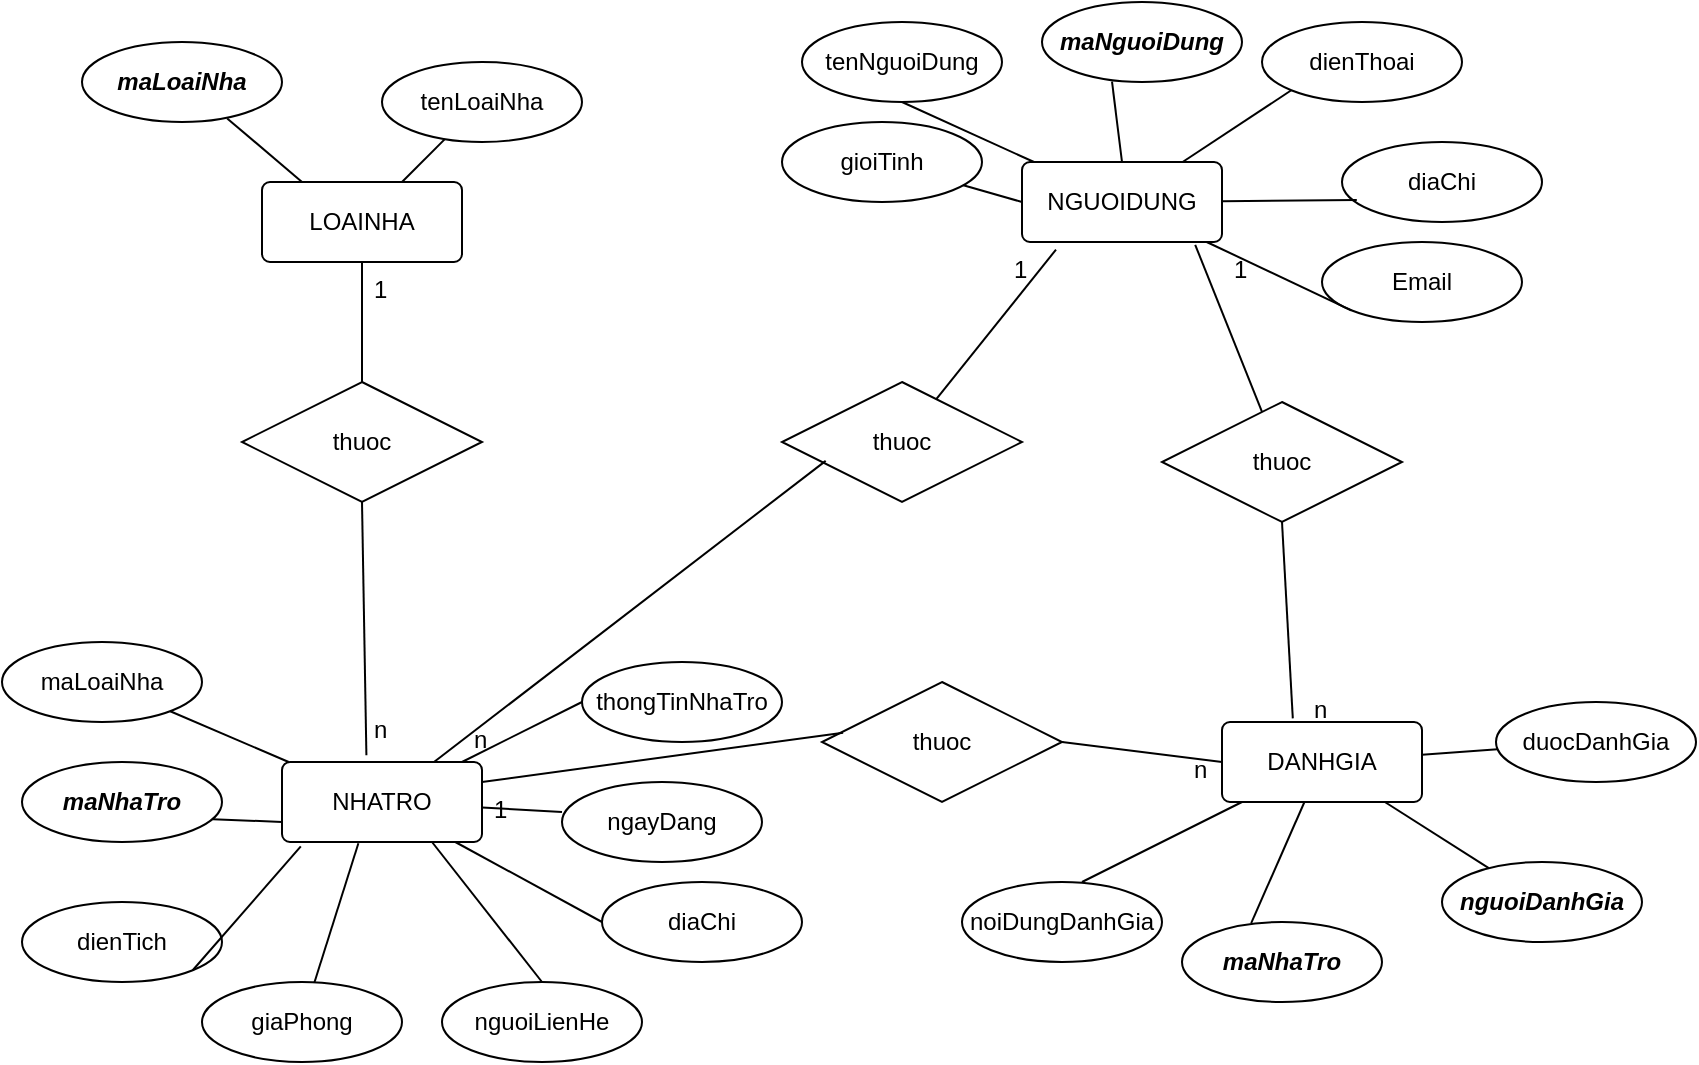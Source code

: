 <mxfile version="17.2.4" type="device"><diagram id="0CLla9Udjh7UCCqv1CQx" name="Page-1"><mxGraphModel dx="1865" dy="571" grid="1" gridSize="10" guides="1" tooltips="1" connect="1" arrows="1" fold="1" page="1" pageScale="1" pageWidth="827" pageHeight="1169" math="0" shadow="0"><root><mxCell id="0"/><mxCell id="1" parent="0"/><mxCell id="BFQ6tM0d3d5Bdrq30-ar-1" value="LOAINHA" style="rounded=1;arcSize=10;whiteSpace=wrap;html=1;align=center;" vertex="1" parent="1"><mxGeometry x="110" y="90" width="100" height="40" as="geometry"/></mxCell><mxCell id="BFQ6tM0d3d5Bdrq30-ar-2" value="NGUOIDUNG" style="rounded=1;arcSize=10;whiteSpace=wrap;html=1;align=center;" vertex="1" parent="1"><mxGeometry x="490" y="80" width="100" height="40" as="geometry"/></mxCell><mxCell id="BFQ6tM0d3d5Bdrq30-ar-3" value="DANHGIA" style="rounded=1;arcSize=10;whiteSpace=wrap;html=1;align=center;" vertex="1" parent="1"><mxGeometry x="590" y="360" width="100" height="40" as="geometry"/></mxCell><mxCell id="BFQ6tM0d3d5Bdrq30-ar-4" value="NHATRO" style="rounded=1;arcSize=10;whiteSpace=wrap;html=1;align=center;" vertex="1" parent="1"><mxGeometry x="120" y="380" width="100" height="40" as="geometry"/></mxCell><mxCell id="BFQ6tM0d3d5Bdrq30-ar-5" value="&lt;b&gt;&lt;i&gt;maLoaiNha&lt;/i&gt;&lt;/b&gt;" style="ellipse;whiteSpace=wrap;html=1;align=center;" vertex="1" parent="1"><mxGeometry x="20" y="20" width="100" height="40" as="geometry"/></mxCell><mxCell id="BFQ6tM0d3d5Bdrq30-ar-6" value="tenLoaiNha" style="ellipse;whiteSpace=wrap;html=1;align=center;" vertex="1" parent="1"><mxGeometry x="170" y="30" width="100" height="40" as="geometry"/></mxCell><mxCell id="BFQ6tM0d3d5Bdrq30-ar-7" value="maLoaiNha" style="ellipse;whiteSpace=wrap;html=1;align=center;" vertex="1" parent="1"><mxGeometry x="-20" y="320" width="100" height="40" as="geometry"/></mxCell><mxCell id="BFQ6tM0d3d5Bdrq30-ar-9" value="dienTich" style="ellipse;whiteSpace=wrap;html=1;align=center;" vertex="1" parent="1"><mxGeometry x="-10" y="450" width="100" height="40" as="geometry"/></mxCell><mxCell id="BFQ6tM0d3d5Bdrq30-ar-10" value="&lt;b&gt;&lt;i&gt;maNhaTro&lt;/i&gt;&lt;/b&gt;" style="ellipse;whiteSpace=wrap;html=1;align=center;" vertex="1" parent="1"><mxGeometry x="-10" y="380" width="100" height="40" as="geometry"/></mxCell><mxCell id="BFQ6tM0d3d5Bdrq30-ar-11" value="giaPhong" style="ellipse;whiteSpace=wrap;html=1;align=center;" vertex="1" parent="1"><mxGeometry x="80" y="490" width="100" height="40" as="geometry"/></mxCell><mxCell id="BFQ6tM0d3d5Bdrq30-ar-12" value="diaChi" style="ellipse;whiteSpace=wrap;html=1;align=center;" vertex="1" parent="1"><mxGeometry x="280" y="440" width="100" height="40" as="geometry"/></mxCell><mxCell id="BFQ6tM0d3d5Bdrq30-ar-13" value="thongTinNhaTro" style="ellipse;whiteSpace=wrap;html=1;align=center;" vertex="1" parent="1"><mxGeometry x="270" y="330" width="100" height="40" as="geometry"/></mxCell><mxCell id="BFQ6tM0d3d5Bdrq30-ar-14" value="ngayDang" style="ellipse;whiteSpace=wrap;html=1;align=center;" vertex="1" parent="1"><mxGeometry x="260" y="390" width="100" height="40" as="geometry"/></mxCell><mxCell id="BFQ6tM0d3d5Bdrq30-ar-15" value="nguoiLienHe" style="ellipse;whiteSpace=wrap;html=1;align=center;" vertex="1" parent="1"><mxGeometry x="200" y="490" width="100" height="40" as="geometry"/></mxCell><mxCell id="BFQ6tM0d3d5Bdrq30-ar-17" value="noiDungDanhGia" style="ellipse;whiteSpace=wrap;html=1;align=center;" vertex="1" parent="1"><mxGeometry x="460" y="440" width="100" height="40" as="geometry"/></mxCell><mxCell id="BFQ6tM0d3d5Bdrq30-ar-18" value="&lt;b&gt;&lt;i&gt;maNhaTro&lt;/i&gt;&lt;/b&gt;" style="ellipse;whiteSpace=wrap;html=1;align=center;" vertex="1" parent="1"><mxGeometry x="570" y="460" width="100" height="40" as="geometry"/></mxCell><mxCell id="BFQ6tM0d3d5Bdrq30-ar-19" value="&lt;b&gt;&lt;i&gt;nguoiDanhGia&lt;/i&gt;&lt;/b&gt;" style="ellipse;whiteSpace=wrap;html=1;align=center;" vertex="1" parent="1"><mxGeometry x="700" y="430" width="100" height="40" as="geometry"/></mxCell><mxCell id="BFQ6tM0d3d5Bdrq30-ar-20" value="duocDanhGia" style="ellipse;whiteSpace=wrap;html=1;align=center;" vertex="1" parent="1"><mxGeometry x="727" y="350" width="100" height="40" as="geometry"/></mxCell><mxCell id="BFQ6tM0d3d5Bdrq30-ar-21" value="tenNguoiDung" style="ellipse;whiteSpace=wrap;html=1;align=center;" vertex="1" parent="1"><mxGeometry x="380" y="10" width="100" height="40" as="geometry"/></mxCell><mxCell id="BFQ6tM0d3d5Bdrq30-ar-22" value="&lt;b&gt;&lt;i&gt;maNguoiDung&lt;/i&gt;&lt;/b&gt;" style="ellipse;whiteSpace=wrap;html=1;align=center;" vertex="1" parent="1"><mxGeometry x="500" width="100" height="40" as="geometry"/></mxCell><mxCell id="BFQ6tM0d3d5Bdrq30-ar-23" value="dienThoai" style="ellipse;whiteSpace=wrap;html=1;align=center;" vertex="1" parent="1"><mxGeometry x="610" y="10" width="100" height="40" as="geometry"/></mxCell><mxCell id="BFQ6tM0d3d5Bdrq30-ar-25" value="diaChi" style="ellipse;whiteSpace=wrap;html=1;align=center;" vertex="1" parent="1"><mxGeometry x="650" y="70" width="100" height="40" as="geometry"/></mxCell><mxCell id="BFQ6tM0d3d5Bdrq30-ar-26" style="edgeStyle=orthogonalEdgeStyle;rounded=0;orthogonalLoop=1;jettySize=auto;html=1;exitX=0.5;exitY=1;exitDx=0;exitDy=0;" edge="1" parent="1" source="BFQ6tM0d3d5Bdrq30-ar-25" target="BFQ6tM0d3d5Bdrq30-ar-25"><mxGeometry relative="1" as="geometry"/></mxCell><mxCell id="BFQ6tM0d3d5Bdrq30-ar-28" value="Email" style="ellipse;whiteSpace=wrap;html=1;align=center;" vertex="1" parent="1"><mxGeometry x="640" y="120" width="100" height="40" as="geometry"/></mxCell><mxCell id="BFQ6tM0d3d5Bdrq30-ar-30" value="gioiTinh" style="ellipse;whiteSpace=wrap;html=1;align=center;" vertex="1" parent="1"><mxGeometry x="370" y="60" width="100" height="40" as="geometry"/></mxCell><mxCell id="BFQ6tM0d3d5Bdrq30-ar-35" value="thuoc" style="shape=rhombus;perimeter=rhombusPerimeter;whiteSpace=wrap;html=1;align=center;" vertex="1" parent="1"><mxGeometry x="100" y="190" width="120" height="60" as="geometry"/></mxCell><mxCell id="BFQ6tM0d3d5Bdrq30-ar-88" value="" style="endArrow=none;html=1;rounded=0;" edge="1" parent="1" source="BFQ6tM0d3d5Bdrq30-ar-6" target="BFQ6tM0d3d5Bdrq30-ar-1"><mxGeometry relative="1" as="geometry"><mxPoint x="250" y="300" as="sourcePoint"/><mxPoint x="410" y="300" as="targetPoint"/></mxGeometry></mxCell><mxCell id="BFQ6tM0d3d5Bdrq30-ar-89" value="" style="endArrow=none;html=1;rounded=0;entryX=0.866;entryY=1.035;entryDx=0;entryDy=0;entryPerimeter=0;" edge="1" parent="1" source="BFQ6tM0d3d5Bdrq30-ar-95" target="BFQ6tM0d3d5Bdrq30-ar-2"><mxGeometry relative="1" as="geometry"><mxPoint x="250" y="300" as="sourcePoint"/><mxPoint x="410" y="300" as="targetPoint"/></mxGeometry></mxCell><mxCell id="BFQ6tM0d3d5Bdrq30-ar-90" value="" style="endArrow=none;html=1;rounded=0;entryX=0.17;entryY=1.095;entryDx=0;entryDy=0;entryPerimeter=0;" edge="1" parent="1" source="BFQ6tM0d3d5Bdrq30-ar-96" target="BFQ6tM0d3d5Bdrq30-ar-2"><mxGeometry relative="1" as="geometry"><mxPoint x="250" y="300" as="sourcePoint"/><mxPoint x="410" y="300" as="targetPoint"/></mxGeometry></mxCell><mxCell id="BFQ6tM0d3d5Bdrq30-ar-91" value="" style="endArrow=none;html=1;rounded=0;exitX=0.5;exitY=1;exitDx=0;exitDy=0;entryX=0.422;entryY=-0.085;entryDx=0;entryDy=0;entryPerimeter=0;" edge="1" parent="1" source="BFQ6tM0d3d5Bdrq30-ar-35" target="BFQ6tM0d3d5Bdrq30-ar-4"><mxGeometry relative="1" as="geometry"><mxPoint x="250" y="300" as="sourcePoint"/><mxPoint x="410" y="300" as="targetPoint"/></mxGeometry></mxCell><mxCell id="BFQ6tM0d3d5Bdrq30-ar-92" value="" style="endArrow=none;html=1;rounded=0;exitX=0.5;exitY=1;exitDx=0;exitDy=0;" edge="1" parent="1" source="BFQ6tM0d3d5Bdrq30-ar-1" target="BFQ6tM0d3d5Bdrq30-ar-35"><mxGeometry relative="1" as="geometry"><mxPoint x="250" y="300" as="sourcePoint"/><mxPoint x="410" y="300" as="targetPoint"/></mxGeometry></mxCell><mxCell id="BFQ6tM0d3d5Bdrq30-ar-93" value="" style="endArrow=none;html=1;rounded=0;exitX=0.726;exitY=0.955;exitDx=0;exitDy=0;exitPerimeter=0;" edge="1" parent="1" source="BFQ6tM0d3d5Bdrq30-ar-5"><mxGeometry relative="1" as="geometry"><mxPoint x="250" y="300" as="sourcePoint"/><mxPoint x="130" y="90" as="targetPoint"/></mxGeometry></mxCell><mxCell id="BFQ6tM0d3d5Bdrq30-ar-94" value="thuoc" style="shape=rhombus;perimeter=rhombusPerimeter;whiteSpace=wrap;html=1;align=center;" vertex="1" parent="1"><mxGeometry x="390" y="340" width="120" height="60" as="geometry"/></mxCell><mxCell id="BFQ6tM0d3d5Bdrq30-ar-95" value="thuoc" style="shape=rhombus;perimeter=rhombusPerimeter;whiteSpace=wrap;html=1;align=center;" vertex="1" parent="1"><mxGeometry x="560" y="200" width="120" height="60" as="geometry"/></mxCell><mxCell id="BFQ6tM0d3d5Bdrq30-ar-96" value="thuoc" style="shape=rhombus;perimeter=rhombusPerimeter;whiteSpace=wrap;html=1;align=center;" vertex="1" parent="1"><mxGeometry x="370" y="190" width="120" height="60" as="geometry"/></mxCell><mxCell id="BFQ6tM0d3d5Bdrq30-ar-97" value="" style="endArrow=none;html=1;rounded=0;" edge="1" parent="1" source="BFQ6tM0d3d5Bdrq30-ar-3" target="BFQ6tM0d3d5Bdrq30-ar-19"><mxGeometry relative="1" as="geometry"><mxPoint x="250" y="300" as="sourcePoint"/><mxPoint x="410" y="300" as="targetPoint"/></mxGeometry></mxCell><mxCell id="BFQ6tM0d3d5Bdrq30-ar-98" value="" style="endArrow=none;html=1;rounded=0;entryX=0.346;entryY=0.015;entryDx=0;entryDy=0;entryPerimeter=0;" edge="1" parent="1" source="BFQ6tM0d3d5Bdrq30-ar-3" target="BFQ6tM0d3d5Bdrq30-ar-18"><mxGeometry relative="1" as="geometry"><mxPoint x="250" y="300" as="sourcePoint"/><mxPoint x="410" y="300" as="targetPoint"/></mxGeometry></mxCell><mxCell id="BFQ6tM0d3d5Bdrq30-ar-99" value="" style="endArrow=none;html=1;rounded=0;exitX=0.6;exitY=0;exitDx=0;exitDy=0;exitPerimeter=0;" edge="1" parent="1" source="BFQ6tM0d3d5Bdrq30-ar-17" target="BFQ6tM0d3d5Bdrq30-ar-3"><mxGeometry relative="1" as="geometry"><mxPoint x="250" y="300" as="sourcePoint"/><mxPoint x="410" y="300" as="targetPoint"/></mxGeometry></mxCell><mxCell id="BFQ6tM0d3d5Bdrq30-ar-100" value="" style="endArrow=none;html=1;rounded=0;exitX=0;exitY=0.5;exitDx=0;exitDy=0;" edge="1" parent="1" source="BFQ6tM0d3d5Bdrq30-ar-13" target="BFQ6tM0d3d5Bdrq30-ar-4"><mxGeometry relative="1" as="geometry"><mxPoint x="250" y="300" as="sourcePoint"/><mxPoint x="410" y="300" as="targetPoint"/></mxGeometry></mxCell><mxCell id="BFQ6tM0d3d5Bdrq30-ar-101" value="" style="endArrow=none;html=1;rounded=0;exitX=1;exitY=0.5;exitDx=0;exitDy=0;" edge="1" parent="1" source="BFQ6tM0d3d5Bdrq30-ar-115" target="BFQ6tM0d3d5Bdrq30-ar-4"><mxGeometry relative="1" as="geometry"><mxPoint x="250" y="300" as="sourcePoint"/><mxPoint x="410" y="300" as="targetPoint"/></mxGeometry></mxCell><mxCell id="BFQ6tM0d3d5Bdrq30-ar-102" value="" style="endArrow=none;html=1;rounded=0;exitX=0;exitY=0.5;exitDx=0;exitDy=0;" edge="1" parent="1" source="BFQ6tM0d3d5Bdrq30-ar-12" target="BFQ6tM0d3d5Bdrq30-ar-4"><mxGeometry relative="1" as="geometry"><mxPoint x="250" y="300" as="sourcePoint"/><mxPoint x="410" y="300" as="targetPoint"/></mxGeometry></mxCell><mxCell id="BFQ6tM0d3d5Bdrq30-ar-103" value="" style="endArrow=none;html=1;rounded=0;entryX=0.5;entryY=0;entryDx=0;entryDy=0;exitX=0.75;exitY=1;exitDx=0;exitDy=0;" edge="1" parent="1" source="BFQ6tM0d3d5Bdrq30-ar-4" target="BFQ6tM0d3d5Bdrq30-ar-15"><mxGeometry relative="1" as="geometry"><mxPoint x="250" y="300" as="sourcePoint"/><mxPoint x="410" y="300" as="targetPoint"/></mxGeometry></mxCell><mxCell id="BFQ6tM0d3d5Bdrq30-ar-104" value="" style="endArrow=none;html=1;rounded=0;exitX=0.382;exitY=1.015;exitDx=0;exitDy=0;exitPerimeter=0;" edge="1" parent="1" source="BFQ6tM0d3d5Bdrq30-ar-4" target="BFQ6tM0d3d5Bdrq30-ar-11"><mxGeometry relative="1" as="geometry"><mxPoint x="180" y="300" as="sourcePoint"/><mxPoint x="340" y="300" as="targetPoint"/></mxGeometry></mxCell><mxCell id="BFQ6tM0d3d5Bdrq30-ar-105" value="" style="endArrow=none;html=1;rounded=0;entryX=1;entryY=1;entryDx=0;entryDy=0;exitX=0.094;exitY=1.055;exitDx=0;exitDy=0;exitPerimeter=0;" edge="1" parent="1" source="BFQ6tM0d3d5Bdrq30-ar-4" target="BFQ6tM0d3d5Bdrq30-ar-9"><mxGeometry relative="1" as="geometry"><mxPoint x="250" y="300" as="sourcePoint"/><mxPoint x="410" y="300" as="targetPoint"/></mxGeometry></mxCell><mxCell id="BFQ6tM0d3d5Bdrq30-ar-106" value="" style="endArrow=none;html=1;rounded=0;exitX=0.954;exitY=0.715;exitDx=0;exitDy=0;exitPerimeter=0;entryX=0;entryY=0.75;entryDx=0;entryDy=0;" edge="1" parent="1" source="BFQ6tM0d3d5Bdrq30-ar-10" target="BFQ6tM0d3d5Bdrq30-ar-4"><mxGeometry relative="1" as="geometry"><mxPoint x="250" y="300" as="sourcePoint"/><mxPoint x="410" y="300" as="targetPoint"/></mxGeometry></mxCell><mxCell id="BFQ6tM0d3d5Bdrq30-ar-107" value="" style="endArrow=none;html=1;rounded=0;" edge="1" parent="1" source="BFQ6tM0d3d5Bdrq30-ar-4" target="BFQ6tM0d3d5Bdrq30-ar-7"><mxGeometry relative="1" as="geometry"><mxPoint x="250" y="300" as="sourcePoint"/><mxPoint x="410" y="300" as="targetPoint"/></mxGeometry></mxCell><mxCell id="BFQ6tM0d3d5Bdrq30-ar-108" value="" style="endArrow=none;html=1;rounded=0;entryX=0;entryY=0.5;entryDx=0;entryDy=0;exitX=1;exitY=0.5;exitDx=0;exitDy=0;" edge="1" parent="1" source="BFQ6tM0d3d5Bdrq30-ar-94" target="BFQ6tM0d3d5Bdrq30-ar-3"><mxGeometry relative="1" as="geometry"><mxPoint x="250" y="300" as="sourcePoint"/><mxPoint x="410" y="300" as="targetPoint"/></mxGeometry></mxCell><mxCell id="BFQ6tM0d3d5Bdrq30-ar-109" value="" style="endArrow=none;html=1;rounded=0;entryX=1;entryY=0.25;entryDx=0;entryDy=0;exitX=0.088;exitY=0.423;exitDx=0;exitDy=0;exitPerimeter=0;" edge="1" parent="1" source="BFQ6tM0d3d5Bdrq30-ar-94" target="BFQ6tM0d3d5Bdrq30-ar-4"><mxGeometry relative="1" as="geometry"><mxPoint x="250" y="300" as="sourcePoint"/><mxPoint x="410" y="300" as="targetPoint"/></mxGeometry></mxCell><mxCell id="BFQ6tM0d3d5Bdrq30-ar-110" value="" style="endArrow=none;html=1;rounded=0;entryX=0.182;entryY=0.657;entryDx=0;entryDy=0;entryPerimeter=0;" edge="1" parent="1" source="BFQ6tM0d3d5Bdrq30-ar-4" target="BFQ6tM0d3d5Bdrq30-ar-96"><mxGeometry relative="1" as="geometry"><mxPoint x="250" y="300" as="sourcePoint"/><mxPoint x="410" y="300" as="targetPoint"/></mxGeometry></mxCell><mxCell id="BFQ6tM0d3d5Bdrq30-ar-111" value="" style="endArrow=none;html=1;rounded=0;entryX=0.5;entryY=1;entryDx=0;entryDy=0;exitX=0.354;exitY=-0.045;exitDx=0;exitDy=0;exitPerimeter=0;" edge="1" parent="1" source="BFQ6tM0d3d5Bdrq30-ar-3" target="BFQ6tM0d3d5Bdrq30-ar-95"><mxGeometry relative="1" as="geometry"><mxPoint x="250" y="300" as="sourcePoint"/><mxPoint x="410" y="300" as="targetPoint"/></mxGeometry></mxCell><mxCell id="BFQ6tM0d3d5Bdrq30-ar-112" value="1" style="text;strokeColor=none;fillColor=none;spacingLeft=4;spacingRight=4;overflow=hidden;rotatable=0;points=[[0,0.5],[1,0.5]];portConstraint=eastwest;fontSize=12;" vertex="1" parent="1"><mxGeometry x="160" y="130" width="40" height="30" as="geometry"/></mxCell><mxCell id="BFQ6tM0d3d5Bdrq30-ar-113" value="n" style="text;strokeColor=none;fillColor=none;spacingLeft=4;spacingRight=4;overflow=hidden;rotatable=0;points=[[0,0.5],[1,0.5]];portConstraint=eastwest;fontSize=12;" vertex="1" parent="1"><mxGeometry x="160" y="350" width="40" height="30" as="geometry"/></mxCell><mxCell id="BFQ6tM0d3d5Bdrq30-ar-114" value="n" style="text;strokeColor=none;fillColor=none;spacingLeft=4;spacingRight=4;overflow=hidden;rotatable=0;points=[[0,0.5],[1,0.5]];portConstraint=eastwest;fontSize=12;" vertex="1" parent="1"><mxGeometry x="210" y="355" width="40" height="30" as="geometry"/></mxCell><mxCell id="BFQ6tM0d3d5Bdrq30-ar-115" value="1" style="text;strokeColor=none;fillColor=none;spacingLeft=4;spacingRight=4;overflow=hidden;rotatable=0;points=[[0,0.5],[1,0.5]];portConstraint=eastwest;fontSize=12;" vertex="1" parent="1"><mxGeometry x="220" y="390" width="40" height="30" as="geometry"/></mxCell><mxCell id="BFQ6tM0d3d5Bdrq30-ar-118" value="1" style="text;strokeColor=none;fillColor=none;spacingLeft=4;spacingRight=4;overflow=hidden;rotatable=0;points=[[0,0.5],[1,0.5]];portConstraint=eastwest;fontSize=12;" vertex="1" parent="1"><mxGeometry x="590" y="120" width="40" height="30" as="geometry"/></mxCell><mxCell id="BFQ6tM0d3d5Bdrq30-ar-119" value="1" style="text;strokeColor=none;fillColor=none;spacingLeft=4;spacingRight=4;overflow=hidden;rotatable=0;points=[[0,0.5],[1,0.5]];portConstraint=eastwest;fontSize=12;" vertex="1" parent="1"><mxGeometry x="480" y="120" width="40" height="30" as="geometry"/></mxCell><mxCell id="BFQ6tM0d3d5Bdrq30-ar-120" value="n" style="text;strokeColor=none;fillColor=none;spacingLeft=4;spacingRight=4;overflow=hidden;rotatable=0;points=[[0,0.5],[1,0.5]];portConstraint=eastwest;fontSize=12;" vertex="1" parent="1"><mxGeometry x="630" y="340" width="40" height="30" as="geometry"/></mxCell><mxCell id="BFQ6tM0d3d5Bdrq30-ar-121" value="n" style="text;strokeColor=none;fillColor=none;spacingLeft=4;spacingRight=4;overflow=hidden;rotatable=0;points=[[0,0.5],[1,0.5]];portConstraint=eastwest;fontSize=12;" vertex="1" parent="1"><mxGeometry x="570" y="370" width="40" height="30" as="geometry"/></mxCell><mxCell id="BFQ6tM0d3d5Bdrq30-ar-131" value="" style="endArrow=none;html=1;rounded=0;entryX=0;entryY=1;entryDx=0;entryDy=0;" edge="1" parent="1" source="BFQ6tM0d3d5Bdrq30-ar-2" target="BFQ6tM0d3d5Bdrq30-ar-28"><mxGeometry relative="1" as="geometry"><mxPoint x="250" y="300" as="sourcePoint"/><mxPoint x="410" y="300" as="targetPoint"/></mxGeometry></mxCell><mxCell id="BFQ6tM0d3d5Bdrq30-ar-132" value="" style="endArrow=none;html=1;rounded=0;entryX=0.074;entryY=0.725;entryDx=0;entryDy=0;entryPerimeter=0;" edge="1" parent="1" source="BFQ6tM0d3d5Bdrq30-ar-2" target="BFQ6tM0d3d5Bdrq30-ar-25"><mxGeometry relative="1" as="geometry"><mxPoint x="250" y="300" as="sourcePoint"/><mxPoint x="410" y="300" as="targetPoint"/></mxGeometry></mxCell><mxCell id="BFQ6tM0d3d5Bdrq30-ar-133" value="" style="endArrow=none;html=1;rounded=0;entryX=0;entryY=1;entryDx=0;entryDy=0;" edge="1" parent="1" source="BFQ6tM0d3d5Bdrq30-ar-2" target="BFQ6tM0d3d5Bdrq30-ar-23"><mxGeometry relative="1" as="geometry"><mxPoint x="250" y="300" as="sourcePoint"/><mxPoint x="410" y="300" as="targetPoint"/></mxGeometry></mxCell><mxCell id="BFQ6tM0d3d5Bdrq30-ar-134" value="" style="endArrow=none;html=1;rounded=0;entryX=0.35;entryY=0.995;entryDx=0;entryDy=0;entryPerimeter=0;exitX=0.5;exitY=0;exitDx=0;exitDy=0;" edge="1" parent="1" source="BFQ6tM0d3d5Bdrq30-ar-2" target="BFQ6tM0d3d5Bdrq30-ar-22"><mxGeometry relative="1" as="geometry"><mxPoint x="250" y="300" as="sourcePoint"/><mxPoint x="410" y="300" as="targetPoint"/></mxGeometry></mxCell><mxCell id="BFQ6tM0d3d5Bdrq30-ar-135" value="" style="endArrow=none;html=1;rounded=0;entryX=0.5;entryY=1;entryDx=0;entryDy=0;" edge="1" parent="1" source="BFQ6tM0d3d5Bdrq30-ar-2" target="BFQ6tM0d3d5Bdrq30-ar-21"><mxGeometry relative="1" as="geometry"><mxPoint x="250" y="300" as="sourcePoint"/><mxPoint x="410" y="300" as="targetPoint"/></mxGeometry></mxCell><mxCell id="BFQ6tM0d3d5Bdrq30-ar-136" value="" style="endArrow=none;html=1;rounded=0;entryX=0;entryY=0.5;entryDx=0;entryDy=0;" edge="1" parent="1" source="BFQ6tM0d3d5Bdrq30-ar-30" target="BFQ6tM0d3d5Bdrq30-ar-2"><mxGeometry relative="1" as="geometry"><mxPoint x="250" y="300" as="sourcePoint"/><mxPoint x="410" y="300" as="targetPoint"/></mxGeometry></mxCell><mxCell id="BFQ6tM0d3d5Bdrq30-ar-137" value="" style="endArrow=none;html=1;rounded=0;" edge="1" parent="1" source="BFQ6tM0d3d5Bdrq30-ar-3" target="BFQ6tM0d3d5Bdrq30-ar-20"><mxGeometry relative="1" as="geometry"><mxPoint x="250" y="300" as="sourcePoint"/><mxPoint x="410" y="300" as="targetPoint"/></mxGeometry></mxCell></root></mxGraphModel></diagram></mxfile>